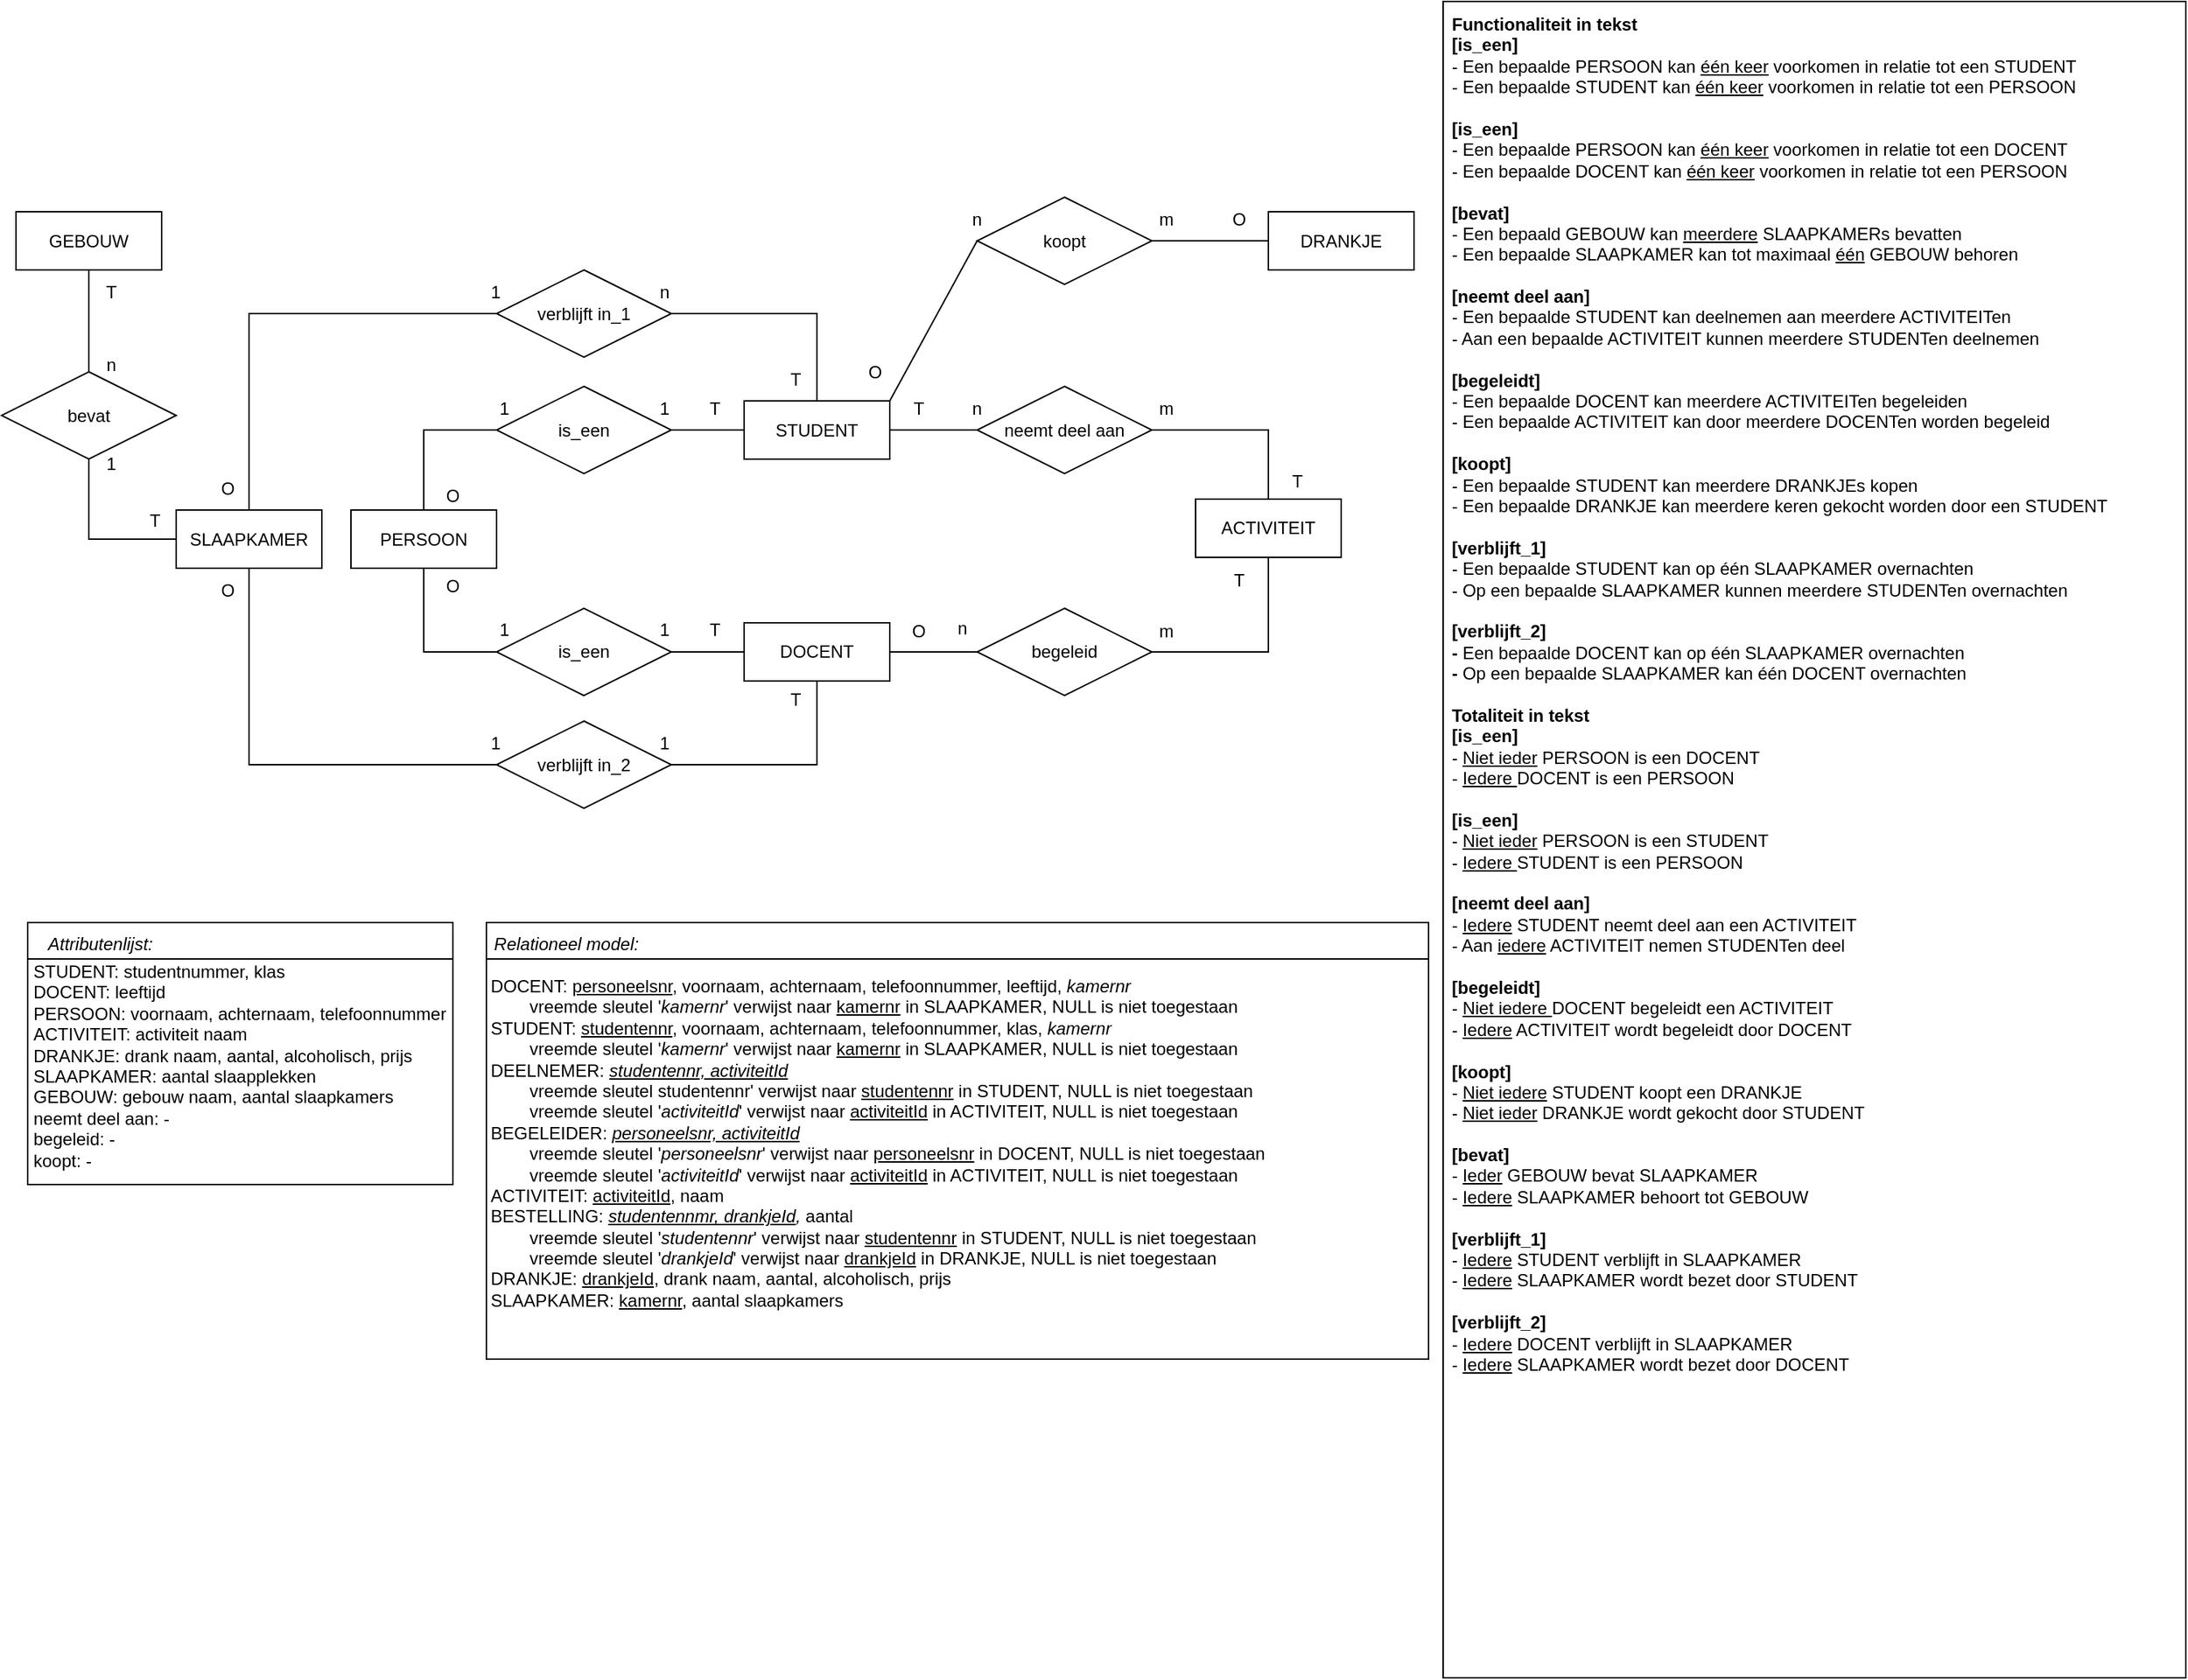 <mxfile version="26.0.16">
  <diagram name="Pagina-1" id="ewVl2hxJicjZgezmGX6A">
    <mxGraphModel grid="1" page="1" gridSize="10" guides="1" tooltips="1" connect="1" arrows="1" fold="1" pageScale="1" pageWidth="827" pageHeight="1169" math="0" shadow="0">
      <root>
        <mxCell id="0" />
        <mxCell id="1" parent="0" />
        <mxCell id="GCFgqoafhLiCYFZgaFGb-23" value="" style="rounded=0;whiteSpace=wrap;html=1;" vertex="1" parent="1">
          <mxGeometry x="1010" y="7" width="510" height="1152" as="geometry" />
        </mxCell>
        <mxCell id="4vdfQVHjJ7Xwn2imNQU4-137" style="edgeStyle=none;rounded=0;orthogonalLoop=1;jettySize=auto;html=1;exitX=1;exitY=0.5;exitDx=0;exitDy=0;entryX=0;entryY=0.5;entryDx=0;entryDy=0;endArrow=none;startFill=0;" edge="1" parent="1" source="4vdfQVHjJ7Xwn2imNQU4-15" target="4vdfQVHjJ7Xwn2imNQU4-82">
          <mxGeometry relative="1" as="geometry">
            <Array as="points" />
          </mxGeometry>
        </mxCell>
        <mxCell id="fC8UKRp6xMNx0TTKOQUe-1" style="edgeStyle=none;rounded=0;orthogonalLoop=1;jettySize=auto;html=1;exitX=1;exitY=0;exitDx=0;exitDy=0;entryX=0;entryY=0.5;entryDx=0;entryDy=0;endArrow=none;startFill=0;" edge="1" parent="1" source="4vdfQVHjJ7Xwn2imNQU4-15" target="4vdfQVHjJ7Xwn2imNQU4-162">
          <mxGeometry relative="1" as="geometry" />
        </mxCell>
        <mxCell id="4vdfQVHjJ7Xwn2imNQU4-15" value="STUDENT" style="whiteSpace=wrap;html=1;align=center;" vertex="1" parent="1">
          <mxGeometry x="530" y="281.5" width="100" height="40" as="geometry" />
        </mxCell>
        <mxCell id="4vdfQVHjJ7Xwn2imNQU4-136" style="edgeStyle=none;rounded=0;orthogonalLoop=1;jettySize=auto;html=1;exitX=1;exitY=0.5;exitDx=0;exitDy=0;endArrow=none;startFill=0;" edge="1" parent="1" source="4vdfQVHjJ7Xwn2imNQU4-16" target="4vdfQVHjJ7Xwn2imNQU4-81">
          <mxGeometry relative="1" as="geometry" />
        </mxCell>
        <mxCell id="4vdfQVHjJ7Xwn2imNQU4-16" value="DOCENT" style="whiteSpace=wrap;html=1;align=center;" vertex="1" parent="1">
          <mxGeometry x="530" y="434" width="100" height="40" as="geometry" />
        </mxCell>
        <mxCell id="4vdfQVHjJ7Xwn2imNQU4-142" style="edgeStyle=orthogonalEdgeStyle;rounded=0;orthogonalLoop=1;jettySize=auto;html=1;exitX=0.5;exitY=0;exitDx=0;exitDy=0;entryX=0;entryY=0.5;entryDx=0;entryDy=0;endArrow=none;startFill=0;" edge="1" parent="1" source="4vdfQVHjJ7Xwn2imNQU4-17" target="4vdfQVHjJ7Xwn2imNQU4-87">
          <mxGeometry relative="1" as="geometry" />
        </mxCell>
        <mxCell id="4vdfQVHjJ7Xwn2imNQU4-143" style="edgeStyle=orthogonalEdgeStyle;rounded=0;orthogonalLoop=1;jettySize=auto;html=1;exitX=0.5;exitY=1;exitDx=0;exitDy=0;entryX=1;entryY=0.5;entryDx=0;entryDy=0;endArrow=none;startFill=0;" edge="1" parent="1" source="4vdfQVHjJ7Xwn2imNQU4-17" target="4vdfQVHjJ7Xwn2imNQU4-88">
          <mxGeometry relative="1" as="geometry" />
        </mxCell>
        <mxCell id="4vdfQVHjJ7Xwn2imNQU4-17" value="PERSOON" style="whiteSpace=wrap;html=1;align=center;" vertex="1" parent="1">
          <mxGeometry x="260" y="356.5" width="100" height="40" as="geometry" />
        </mxCell>
        <mxCell id="4vdfQVHjJ7Xwn2imNQU4-32" value="" style="rounded=0;whiteSpace=wrap;html=1;" vertex="1" parent="1">
          <mxGeometry x="38" y="640" width="292" height="180" as="geometry" />
        </mxCell>
        <mxCell id="4vdfQVHjJ7Xwn2imNQU4-33" value="&lt;i&gt;Attributenlijst:&lt;/i&gt;" style="text;html=1;align=center;verticalAlign=middle;whiteSpace=wrap;rounded=0;" vertex="1" parent="1">
          <mxGeometry x="38" y="640" width="100" height="30" as="geometry" />
        </mxCell>
        <mxCell id="4vdfQVHjJ7Xwn2imNQU4-34" value="" style="line;strokeWidth=1;rotatable=0;dashed=0;labelPosition=right;align=left;verticalAlign=middle;spacingTop=0;spacingLeft=6;points=[];portConstraint=eastwest;" vertex="1" parent="1">
          <mxGeometry x="38" y="660" width="292" height="10" as="geometry" />
        </mxCell>
        <mxCell id="4vdfQVHjJ7Xwn2imNQU4-35" value="&lt;div&gt;STUDENT: studentnummer, klas&lt;/div&gt;&lt;div&gt;DOCENT: leeftijd&lt;/div&gt;&lt;div&gt;PERSOON: voornaam, achternaam, telefoonnummer&lt;/div&gt;&lt;div&gt;ACTIVITEIT: activiteit naam&lt;/div&gt;&lt;div&gt;DRANKJE: drank naam, aantal, alcoholisch, prijs&lt;/div&gt;&lt;div&gt;SLAAPKAMER: aantal slaapplekken&lt;/div&gt;&lt;div&gt;GEBOUW: gebouw naam, aantal slaapkamers&lt;/div&gt;&lt;div&gt;neemt deel aan: -&lt;br&gt;begeleid: -&lt;/div&gt;&lt;div&gt;koopt: -&lt;/div&gt;&lt;div&gt;&lt;br&gt;&lt;/div&gt;" style="text;html=1;align=left;verticalAlign=top;whiteSpace=wrap;rounded=0;fillColor=none;" vertex="1" parent="1">
          <mxGeometry x="40" y="660" width="290" height="170" as="geometry" />
        </mxCell>
        <mxCell id="4vdfQVHjJ7Xwn2imNQU4-36" value="ACTIVITEIT" style="whiteSpace=wrap;html=1;align=center;" vertex="1" parent="1">
          <mxGeometry x="840" y="349" width="100" height="40" as="geometry" />
        </mxCell>
        <mxCell id="4vdfQVHjJ7Xwn2imNQU4-79" value="GEBOUW" style="whiteSpace=wrap;html=1;align=center;" vertex="1" parent="1">
          <mxGeometry x="30" y="151.5" width="100" height="40" as="geometry" />
        </mxCell>
        <mxCell id="4vdfQVHjJ7Xwn2imNQU4-139" style="edgeStyle=orthogonalEdgeStyle;rounded=0;orthogonalLoop=1;jettySize=auto;html=1;exitX=1;exitY=0.5;exitDx=0;exitDy=0;entryX=0.5;entryY=1;entryDx=0;entryDy=0;endArrow=none;startFill=0;" edge="1" parent="1" source="4vdfQVHjJ7Xwn2imNQU4-81" target="4vdfQVHjJ7Xwn2imNQU4-36">
          <mxGeometry relative="1" as="geometry" />
        </mxCell>
        <mxCell id="4vdfQVHjJ7Xwn2imNQU4-81" value="begeleid" style="shape=rhombus;perimeter=rhombusPerimeter;whiteSpace=wrap;html=1;align=center;" vertex="1" parent="1">
          <mxGeometry x="690" y="424" width="120" height="60" as="geometry" />
        </mxCell>
        <mxCell id="4vdfQVHjJ7Xwn2imNQU4-138" style="edgeStyle=orthogonalEdgeStyle;rounded=0;orthogonalLoop=1;jettySize=auto;html=1;exitX=1;exitY=0.5;exitDx=0;exitDy=0;entryX=0.5;entryY=0;entryDx=0;entryDy=0;endArrow=none;startFill=0;" edge="1" parent="1" source="4vdfQVHjJ7Xwn2imNQU4-82" target="4vdfQVHjJ7Xwn2imNQU4-36">
          <mxGeometry relative="1" as="geometry" />
        </mxCell>
        <mxCell id="4vdfQVHjJ7Xwn2imNQU4-82" value="neemt deel aan" style="shape=rhombus;perimeter=rhombusPerimeter;whiteSpace=wrap;html=1;align=center;" vertex="1" parent="1">
          <mxGeometry x="690" y="271.5" width="120" height="60" as="geometry" />
        </mxCell>
        <mxCell id="4vdfQVHjJ7Xwn2imNQU4-140" style="edgeStyle=none;rounded=0;orthogonalLoop=1;jettySize=auto;html=1;exitX=1;exitY=0.5;exitDx=0;exitDy=0;entryX=0;entryY=0.5;entryDx=0;entryDy=0;endArrow=none;startFill=0;" edge="1" parent="1" source="4vdfQVHjJ7Xwn2imNQU4-87" target="4vdfQVHjJ7Xwn2imNQU4-15">
          <mxGeometry relative="1" as="geometry" />
        </mxCell>
        <mxCell id="4vdfQVHjJ7Xwn2imNQU4-87" value="is_een" style="shape=rhombus;perimeter=rhombusPerimeter;whiteSpace=wrap;html=1;align=center;" vertex="1" parent="1">
          <mxGeometry x="360" y="271.5" width="120" height="60" as="geometry" />
        </mxCell>
        <mxCell id="4vdfQVHjJ7Xwn2imNQU4-141" style="edgeStyle=none;rounded=0;orthogonalLoop=1;jettySize=auto;html=1;exitX=0;exitY=0.5;exitDx=0;exitDy=0;entryX=0;entryY=0.5;entryDx=0;entryDy=0;endArrow=none;startFill=0;" edge="1" parent="1" source="4vdfQVHjJ7Xwn2imNQU4-88" target="4vdfQVHjJ7Xwn2imNQU4-16">
          <mxGeometry relative="1" as="geometry" />
        </mxCell>
        <mxCell id="4vdfQVHjJ7Xwn2imNQU4-88" value="is_een" style="shape=rhombus;perimeter=rhombusPerimeter;whiteSpace=wrap;html=1;align=center;direction=west;" vertex="1" parent="1">
          <mxGeometry x="360" y="424" width="120" height="60" as="geometry" />
        </mxCell>
        <mxCell id="GCFgqoafhLiCYFZgaFGb-20" style="edgeStyle=orthogonalEdgeStyle;rounded=0;orthogonalLoop=1;jettySize=auto;html=1;exitX=0;exitY=0.5;exitDx=0;exitDy=0;entryX=0.5;entryY=1;entryDx=0;entryDy=0;endArrow=none;startFill=0;" edge="1" parent="1" source="4vdfQVHjJ7Xwn2imNQU4-144" target="GCFgqoafhLiCYFZgaFGb-19">
          <mxGeometry relative="1" as="geometry" />
        </mxCell>
        <mxCell id="4vdfQVHjJ7Xwn2imNQU4-144" value="SLAAPKAMER" style="whiteSpace=wrap;html=1;align=center;" vertex="1" parent="1">
          <mxGeometry x="140" y="356.5" width="100" height="40" as="geometry" />
        </mxCell>
        <mxCell id="4vdfQVHjJ7Xwn2imNQU4-156" value="DRANKJE" style="whiteSpace=wrap;html=1;align=center;" vertex="1" parent="1">
          <mxGeometry x="890" y="151.5" width="100" height="40" as="geometry" />
        </mxCell>
        <mxCell id="fC8UKRp6xMNx0TTKOQUe-2" style="edgeStyle=none;rounded=0;orthogonalLoop=1;jettySize=auto;html=1;exitX=1;exitY=0.5;exitDx=0;exitDy=0;entryX=0;entryY=0.5;entryDx=0;entryDy=0;endArrow=none;startFill=0;" edge="1" parent="1" source="4vdfQVHjJ7Xwn2imNQU4-162" target="4vdfQVHjJ7Xwn2imNQU4-156">
          <mxGeometry relative="1" as="geometry" />
        </mxCell>
        <mxCell id="4vdfQVHjJ7Xwn2imNQU4-162" value="koopt" style="shape=rhombus;perimeter=rhombusPerimeter;whiteSpace=wrap;html=1;align=center;" vertex="1" parent="1">
          <mxGeometry x="690" y="141.5" width="120" height="60" as="geometry" />
        </mxCell>
        <mxCell id="4vdfQVHjJ7Xwn2imNQU4-168" value="" style="group" vertex="1" connectable="0" parent="1">
          <mxGeometry x="350" y="424" width="190" height="40.5" as="geometry" />
        </mxCell>
        <mxCell id="4vdfQVHjJ7Xwn2imNQU4-165" value="1" style="text;html=1;align=center;verticalAlign=middle;resizable=0;points=[];autosize=1;strokeColor=none;fillColor=none;" vertex="1" parent="4vdfQVHjJ7Xwn2imNQU4-168">
          <mxGeometry width="30" height="30" as="geometry" />
        </mxCell>
        <mxCell id="4vdfQVHjJ7Xwn2imNQU4-166" value="1" style="text;html=1;align=center;verticalAlign=middle;resizable=0;points=[];autosize=1;strokeColor=none;fillColor=none;" vertex="1" parent="4vdfQVHjJ7Xwn2imNQU4-168">
          <mxGeometry x="110" width="30" height="30" as="geometry" />
        </mxCell>
        <mxCell id="RW8uHgfNY6T9I6MyRl6d-4" value="T" style="text;html=1;align=center;verticalAlign=middle;whiteSpace=wrap;rounded=0;" vertex="1" parent="4vdfQVHjJ7Xwn2imNQU4-168">
          <mxGeometry x="130" width="60" height="30" as="geometry" />
        </mxCell>
        <mxCell id="4vdfQVHjJ7Xwn2imNQU4-169" value="" style="group" vertex="1" connectable="0" parent="1">
          <mxGeometry x="350" y="271.5" width="140" height="30" as="geometry" />
        </mxCell>
        <mxCell id="4vdfQVHjJ7Xwn2imNQU4-170" value="1" style="text;html=1;align=center;verticalAlign=middle;resizable=0;points=[];autosize=1;strokeColor=none;fillColor=none;" vertex="1" parent="4vdfQVHjJ7Xwn2imNQU4-169">
          <mxGeometry width="30" height="30" as="geometry" />
        </mxCell>
        <mxCell id="4vdfQVHjJ7Xwn2imNQU4-171" value="1" style="text;html=1;align=center;verticalAlign=middle;resizable=0;points=[];autosize=1;strokeColor=none;fillColor=none;" vertex="1" parent="4vdfQVHjJ7Xwn2imNQU4-169">
          <mxGeometry x="110" width="30" height="30" as="geometry" />
        </mxCell>
        <mxCell id="GCFgqoafhLiCYFZgaFGb-15" style="edgeStyle=orthogonalEdgeStyle;rounded=0;orthogonalLoop=1;jettySize=auto;html=1;exitX=1;exitY=0.5;exitDx=0;exitDy=0;entryX=0.5;entryY=0;entryDx=0;entryDy=0;endArrow=none;startFill=0;" edge="1" parent="1" source="GCFgqoafhLiCYFZgaFGb-1" target="4vdfQVHjJ7Xwn2imNQU4-15">
          <mxGeometry relative="1" as="geometry" />
        </mxCell>
        <mxCell id="GCFgqoafhLiCYFZgaFGb-18" style="edgeStyle=orthogonalEdgeStyle;rounded=0;orthogonalLoop=1;jettySize=auto;html=1;exitX=0;exitY=0.5;exitDx=0;exitDy=0;entryX=0.5;entryY=0;entryDx=0;entryDy=0;endArrow=none;startFill=0;" edge="1" parent="1" source="GCFgqoafhLiCYFZgaFGb-1" target="4vdfQVHjJ7Xwn2imNQU4-144">
          <mxGeometry relative="1" as="geometry" />
        </mxCell>
        <mxCell id="GCFgqoafhLiCYFZgaFGb-1" value="verblijft in_1" style="shape=rhombus;perimeter=rhombusPerimeter;whiteSpace=wrap;html=1;align=center;" vertex="1" parent="1">
          <mxGeometry x="360" y="191.5" width="120" height="60" as="geometry" />
        </mxCell>
        <mxCell id="GCFgqoafhLiCYFZgaFGb-16" style="edgeStyle=orthogonalEdgeStyle;rounded=0;orthogonalLoop=1;jettySize=auto;html=1;exitX=1;exitY=0.5;exitDx=0;exitDy=0;entryX=0.5;entryY=1;entryDx=0;entryDy=0;endArrow=none;startFill=0;" edge="1" parent="1" source="GCFgqoafhLiCYFZgaFGb-4" target="4vdfQVHjJ7Xwn2imNQU4-16">
          <mxGeometry relative="1" as="geometry" />
        </mxCell>
        <mxCell id="GCFgqoafhLiCYFZgaFGb-17" style="edgeStyle=orthogonalEdgeStyle;rounded=0;orthogonalLoop=1;jettySize=auto;html=1;exitX=0;exitY=0.5;exitDx=0;exitDy=0;entryX=0.5;entryY=1;entryDx=0;entryDy=0;endArrow=none;startFill=0;" edge="1" parent="1" source="GCFgqoafhLiCYFZgaFGb-4" target="4vdfQVHjJ7Xwn2imNQU4-144">
          <mxGeometry relative="1" as="geometry" />
        </mxCell>
        <mxCell id="GCFgqoafhLiCYFZgaFGb-4" value="verblijft in_2" style="shape=rhombus;perimeter=rhombusPerimeter;whiteSpace=wrap;html=1;align=center;" vertex="1" parent="1">
          <mxGeometry x="360" y="501.5" width="120" height="60" as="geometry" />
        </mxCell>
        <mxCell id="RW8uHgfNY6T9I6MyRl6d-1" value="O" style="text;html=1;align=center;verticalAlign=middle;whiteSpace=wrap;rounded=0;" vertex="1" parent="1">
          <mxGeometry x="300" y="331.5" width="60" height="30" as="geometry" />
        </mxCell>
        <mxCell id="RW8uHgfNY6T9I6MyRl6d-2" value="O" style="text;html=1;align=center;verticalAlign=middle;whiteSpace=wrap;rounded=0;" vertex="1" parent="1">
          <mxGeometry x="300" y="394" width="60" height="30" as="geometry" />
        </mxCell>
        <mxCell id="RW8uHgfNY6T9I6MyRl6d-3" value="T" style="text;html=1;align=center;verticalAlign=middle;whiteSpace=wrap;rounded=0;" vertex="1" parent="1">
          <mxGeometry x="480" y="271.5" width="60" height="30" as="geometry" />
        </mxCell>
        <mxCell id="RW8uHgfNY6T9I6MyRl6d-5" value="n" style="text;html=1;align=center;verticalAlign=middle;whiteSpace=wrap;rounded=0;" vertex="1" parent="1">
          <mxGeometry x="660" y="271.5" width="60" height="30" as="geometry" />
        </mxCell>
        <mxCell id="RW8uHgfNY6T9I6MyRl6d-6" value="m" style="text;html=1;align=center;verticalAlign=middle;whiteSpace=wrap;rounded=0;" vertex="1" parent="1">
          <mxGeometry x="790" y="271.5" width="60" height="30" as="geometry" />
        </mxCell>
        <mxCell id="RW8uHgfNY6T9I6MyRl6d-7" value="n" style="text;html=1;align=center;verticalAlign=middle;whiteSpace=wrap;rounded=0;" vertex="1" parent="1">
          <mxGeometry x="660" y="141.5" width="60" height="30" as="geometry" />
        </mxCell>
        <mxCell id="RW8uHgfNY6T9I6MyRl6d-8" value="m" style="text;html=1;align=center;verticalAlign=middle;whiteSpace=wrap;rounded=0;" vertex="1" parent="1">
          <mxGeometry x="790" y="141.5" width="60" height="30" as="geometry" />
        </mxCell>
        <mxCell id="RW8uHgfNY6T9I6MyRl6d-9" value="O" style="text;html=1;align=center;verticalAlign=middle;whiteSpace=wrap;rounded=0;" vertex="1" parent="1">
          <mxGeometry x="590" y="246.5" width="60" height="30" as="geometry" />
        </mxCell>
        <mxCell id="RW8uHgfNY6T9I6MyRl6d-10" value="O" style="text;html=1;align=center;verticalAlign=middle;whiteSpace=wrap;rounded=0;" vertex="1" parent="1">
          <mxGeometry x="840" y="141.5" width="60" height="30" as="geometry" />
        </mxCell>
        <mxCell id="RW8uHgfNY6T9I6MyRl6d-11" value="n" style="text;html=1;align=center;verticalAlign=middle;whiteSpace=wrap;rounded=0;" vertex="1" parent="1">
          <mxGeometry x="650" y="424.5" width="60" height="27" as="geometry" />
        </mxCell>
        <mxCell id="RW8uHgfNY6T9I6MyRl6d-12" value="m" style="text;html=1;align=center;verticalAlign=middle;whiteSpace=wrap;rounded=0;" vertex="1" parent="1">
          <mxGeometry x="790" y="424.5" width="60" height="30" as="geometry" />
        </mxCell>
        <mxCell id="RW8uHgfNY6T9I6MyRl6d-13" value="T" style="text;html=1;align=center;verticalAlign=middle;whiteSpace=wrap;rounded=0;" vertex="1" parent="1">
          <mxGeometry x="840" y="389.5" width="60" height="30" as="geometry" />
        </mxCell>
        <mxCell id="RW8uHgfNY6T9I6MyRl6d-14" value="O" style="text;html=1;align=center;verticalAlign=middle;whiteSpace=wrap;rounded=0;" vertex="1" parent="1">
          <mxGeometry x="620" y="424.5" width="60" height="30" as="geometry" />
        </mxCell>
        <mxCell id="RW8uHgfNY6T9I6MyRl6d-15" value="T" style="text;html=1;align=center;verticalAlign=middle;whiteSpace=wrap;rounded=0;" vertex="1" parent="1">
          <mxGeometry x="620" y="271.5" width="60" height="30" as="geometry" />
        </mxCell>
        <mxCell id="RW8uHgfNY6T9I6MyRl6d-16" value="T" style="text;html=1;align=center;verticalAlign=middle;whiteSpace=wrap;rounded=0;" vertex="1" parent="1">
          <mxGeometry x="880" y="321.5" width="60" height="30" as="geometry" />
        </mxCell>
        <mxCell id="GCFgqoafhLiCYFZgaFGb-21" style="edgeStyle=orthogonalEdgeStyle;rounded=0;orthogonalLoop=1;jettySize=auto;html=1;exitX=0.5;exitY=0;exitDx=0;exitDy=0;entryX=0.5;entryY=1;entryDx=0;entryDy=0;endArrow=none;startFill=0;" edge="1" parent="1" source="GCFgqoafhLiCYFZgaFGb-19" target="4vdfQVHjJ7Xwn2imNQU4-79">
          <mxGeometry relative="1" as="geometry" />
        </mxCell>
        <mxCell id="GCFgqoafhLiCYFZgaFGb-19" value="bevat" style="shape=rhombus;perimeter=rhombusPerimeter;whiteSpace=wrap;html=1;align=center;" vertex="1" parent="1">
          <mxGeometry x="20" y="261.5" width="120" height="60" as="geometry" />
        </mxCell>
        <mxCell id="4vdfQVHjJ7Xwn2imNQU4-172" value="&lt;div&gt;&lt;b&gt;Functionaliteit in tekst&lt;/b&gt;&lt;/div&gt;&lt;div&gt;&lt;b&gt;[is_een]&lt;/b&gt;&lt;/div&gt;&lt;div&gt;- Een bepaalde PERSOON kan &lt;u&gt;één keer&lt;/u&gt; voorkomen in relatie tot een STUDENT&lt;/div&gt;&lt;div&gt;- Een bepaalde STUDENT kan &lt;u&gt;één keer&lt;/u&gt; voorkomen in relatie tot een PERSOON&lt;/div&gt;&lt;div&gt;&lt;br&gt;&lt;/div&gt;&lt;div&gt;&lt;b&gt;[is_een]&lt;/b&gt;&lt;/div&gt;&lt;div&gt;&lt;div&gt;- Een bepaalde PERSOON kan &lt;u&gt;één keer&lt;/u&gt; voorkomen in relatie tot een DOCENT&lt;/div&gt;&lt;div&gt;- Een bepaalde DOCENT kan &lt;u&gt;één keer&lt;/u&gt; voorkomen in relatie tot een PERSOON&lt;/div&gt;&lt;div&gt;&lt;br&gt;&lt;/div&gt;&lt;div&gt;&lt;b&gt;[bevat]&lt;/b&gt;&lt;/div&gt;&lt;div&gt;- Een bepaald GEBOUW kan &lt;u&gt;meerdere&lt;/u&gt;&amp;nbsp;SLAAPKAMERs bevatten&lt;/div&gt;&lt;div&gt;- Een bepaalde SLAAPKAMER kan tot maximaal &lt;u&gt;één&lt;/u&gt;&amp;nbsp;GEBOUW behoren &lt;br&gt;&lt;/div&gt;&lt;div&gt;&lt;br&gt;&lt;/div&gt;&lt;div&gt;&lt;b&gt;[neemt deel aan]&lt;/b&gt;&lt;/div&gt;&lt;div&gt;- Een bepaalde STUDENT kan deelnemen aan meerdere ACTIVITEITen&lt;/div&gt;&lt;div&gt;- Aan een bepaalde ACTIVITEIT kunnen meerdere STUDENTen deelnemen&lt;/div&gt;&lt;div&gt;&lt;br&gt;&lt;/div&gt;&lt;div&gt;&lt;b&gt;[begeleidt]&lt;/b&gt;&lt;/div&gt;&lt;div&gt;&lt;div&gt;- Een bepaalde DOCENT kan meerdere ACTIVITEITen begeleiden&lt;/div&gt;&lt;div&gt;- Een bepaalde ACTIVITEIT kan door meerdere DOCENTen worden begeleid&lt;/div&gt;&lt;div&gt;&lt;br&gt;&lt;/div&gt;&lt;/div&gt;&lt;div&gt;&lt;b&gt;[koopt]&lt;/b&gt;&lt;/div&gt;&lt;div&gt;&lt;div&gt;&lt;div&gt;- Een bepaalde STUDENT kan meerdere DRANKJEs kopen&amp;nbsp;&lt;/div&gt;&lt;div&gt;- Een bepaalde DRANKJE kan meerdere keren gekocht worden door een STUDENT&lt;/div&gt;&lt;div&gt;&lt;br&gt;&lt;/div&gt;&lt;div&gt;&lt;b&gt;[verblijft_1]&lt;/b&gt;&lt;/div&gt;&lt;div&gt;- Een bepaalde STUDENT&amp;nbsp;kan op één SLAAPKAMER overnachten&lt;/div&gt;&lt;div&gt;- Op een bepaalde SLAAPKAMER kunnen meerdere STUDENTen overnachten&lt;/div&gt;&lt;div&gt;&lt;br&gt;&lt;/div&gt;&lt;div&gt;&lt;b&gt;[verblijft_2]&lt;/b&gt;&lt;/div&gt;&lt;div&gt;&lt;b&gt;- &lt;/b&gt;Een bepaalde DOCENT kan op één SLAAPKAMER overnachten&lt;/div&gt;&lt;div&gt;&lt;b&gt;- &lt;/b&gt;Op een bepaalde SLAAPKAMER kan één DOCENT overnachten&lt;/div&gt;&lt;/div&gt;&lt;/div&gt;&lt;div&gt;&lt;br&gt;&lt;/div&gt;&lt;div&gt;&lt;b&gt;Totaliteit in tekst&lt;/b&gt;&lt;/div&gt;&lt;div&gt;&lt;b&gt;[is_een]&lt;/b&gt;&lt;/div&gt;&lt;div&gt;- &lt;u&gt;Niet ieder&lt;/u&gt; PERSOON is een DOCENT&lt;/div&gt;&lt;div&gt;- &lt;u&gt;Iedere &lt;/u&gt;DOCENT is een PERSOON&lt;/div&gt;&lt;div&gt;&lt;br&gt;&lt;/div&gt;&lt;div&gt;&lt;b&gt;[is_een]&lt;/b&gt;&lt;/div&gt;&lt;div&gt;- &lt;u&gt;Niet ieder&lt;/u&gt; PERSOON is een STUDENT&lt;/div&gt;&lt;div&gt;- &lt;u&gt;Iedere &lt;/u&gt;STUDENT is een PERSOON&lt;/div&gt;&lt;div&gt;&lt;b&gt;&lt;br&gt;&lt;/b&gt;&lt;/div&gt;&lt;div&gt;&lt;b&gt;[neemt deel aan]&lt;/b&gt;&lt;/div&gt;&lt;div&gt;- &lt;u&gt;Iedere&lt;/u&gt; STUDENT neemt deel aan een ACTIVITEIT&lt;/div&gt;&lt;div&gt;- Aan &lt;u&gt;iedere&lt;/u&gt; ACTIVITEIT nemen STUDENTen deel&lt;/div&gt;&lt;div&gt;&lt;b&gt;&lt;br&gt;&lt;/b&gt;&lt;/div&gt;&lt;div&gt;&lt;b&gt;[begeleidt]&lt;/b&gt;&lt;/div&gt;&lt;div&gt;- &lt;u&gt;Niet iedere &lt;/u&gt;DOCENT begeleidt een ACTIVITEIT&lt;/div&gt;&lt;div&gt;- &lt;u&gt;Iedere&lt;/u&gt; ACTIVITEIT wordt begeleidt door DOCENT&lt;/div&gt;&lt;div&gt;&lt;b&gt;&lt;br&gt;&lt;/b&gt;&lt;/div&gt;&lt;div&gt;&lt;b&gt;[koopt]&lt;/b&gt;&lt;/div&gt;&lt;div&gt;- &lt;u&gt;Niet iedere&lt;/u&gt; STUDENT koopt een DRANKJE&lt;/div&gt;&lt;div&gt;- &lt;u&gt;Niet ieder&lt;/u&gt; DRANKJE wordt gekocht door STUDENT&lt;/div&gt;&lt;div&gt;&lt;b&gt;&lt;br&gt;&lt;/b&gt;&lt;/div&gt;&lt;div&gt;&lt;b&gt;[bevat]&lt;/b&gt;&lt;/div&gt;&lt;div&gt;- &lt;u&gt;Ieder&lt;/u&gt; GEBOUW bevat SLAAPKAMER&lt;/div&gt;&lt;div&gt;- &lt;u&gt;Iedere&lt;/u&gt; SLAAPKAMER behoort tot GEBOUW&lt;/div&gt;&lt;div&gt;&lt;b&gt;&lt;br&gt;&lt;/b&gt;&lt;/div&gt;&lt;div&gt;&lt;b&gt;[verblijft_1]&lt;/b&gt;&lt;/div&gt;&lt;div&gt;- &lt;u&gt;Iedere&lt;/u&gt; STUDENT verblijft in SLAAPKAMER&lt;/div&gt;&lt;div&gt;- &lt;u&gt;Iedere&lt;/u&gt; SLAAPKAMER wordt bezet door STUDENT&lt;/div&gt;&lt;div&gt;&lt;b&gt;&lt;br&gt;&lt;/b&gt;&lt;/div&gt;&lt;div&gt;&lt;b&gt;[verblijft_2]&lt;/b&gt;&lt;/div&gt;&lt;div&gt;- &lt;u&gt;Iedere&lt;/u&gt; DOCENT verblijft in SLAAPKAMER&lt;/div&gt;&lt;div&gt;- &lt;u&gt;Iedere&lt;/u&gt; SLAAPKAMER wordt bezet door DOCENT&lt;/div&gt;&lt;div&gt;&lt;b&gt;&lt;br&gt;&lt;/b&gt;&lt;/div&gt;&lt;div&gt;&lt;br&gt;&lt;/div&gt;&lt;div&gt;&lt;br&gt;&lt;/div&gt;&lt;br&gt;&lt;/div&gt;" style="text;html=1;align=left;verticalAlign=top;whiteSpace=wrap;rounded=0;" vertex="1" parent="1">
          <mxGeometry x="1014" y="9" width="500" height="1150" as="geometry" />
        </mxCell>
        <mxCell id="GCFgqoafhLiCYFZgaFGb-25" value="1" style="text;html=1;align=center;verticalAlign=middle;resizable=0;points=[];autosize=1;strokeColor=none;fillColor=none;" vertex="1" parent="1">
          <mxGeometry x="80" y="310" width="30" height="30" as="geometry" />
        </mxCell>
        <mxCell id="GCFgqoafhLiCYFZgaFGb-26" value="n" style="text;html=1;align=center;verticalAlign=middle;resizable=0;points=[];autosize=1;strokeColor=none;fillColor=none;" vertex="1" parent="1">
          <mxGeometry x="80" y="241.5" width="30" height="30" as="geometry" />
        </mxCell>
        <mxCell id="GCFgqoafhLiCYFZgaFGb-27" value="T" style="text;html=1;align=center;verticalAlign=middle;resizable=0;points=[];autosize=1;strokeColor=none;fillColor=none;" vertex="1" parent="1">
          <mxGeometry x="80" y="191.5" width="30" height="30" as="geometry" />
        </mxCell>
        <mxCell id="GCFgqoafhLiCYFZgaFGb-28" value="T" style="text;html=1;align=center;verticalAlign=middle;resizable=0;points=[];autosize=1;strokeColor=none;fillColor=none;" vertex="1" parent="1">
          <mxGeometry x="110" y="349" width="30" height="30" as="geometry" />
        </mxCell>
        <mxCell id="GCFgqoafhLiCYFZgaFGb-29" value="O" style="text;html=1;align=center;verticalAlign=middle;resizable=0;points=[];autosize=1;strokeColor=none;fillColor=none;" vertex="1" parent="1">
          <mxGeometry x="160" y="326.5" width="30" height="30" as="geometry" />
        </mxCell>
        <mxCell id="GCFgqoafhLiCYFZgaFGb-30" value="T" style="text;html=1;align=center;verticalAlign=middle;resizable=0;points=[];autosize=1;strokeColor=none;fillColor=none;" vertex="1" parent="1">
          <mxGeometry x="550" y="251.5" width="30" height="30" as="geometry" />
        </mxCell>
        <mxCell id="GCFgqoafhLiCYFZgaFGb-31" value="n" style="text;html=1;align=center;verticalAlign=middle;resizable=0;points=[];autosize=1;strokeColor=none;fillColor=none;" vertex="1" parent="1">
          <mxGeometry x="460" y="191.5" width="30" height="30" as="geometry" />
        </mxCell>
        <mxCell id="GCFgqoafhLiCYFZgaFGb-32" value="1" style="text;html=1;align=center;verticalAlign=middle;resizable=0;points=[];autosize=1;strokeColor=none;fillColor=none;" vertex="1" parent="1">
          <mxGeometry x="344" y="191.5" width="30" height="30" as="geometry" />
        </mxCell>
        <mxCell id="GCFgqoafhLiCYFZgaFGb-33" value="1" style="text;html=1;align=center;verticalAlign=middle;resizable=0;points=[];autosize=1;strokeColor=none;fillColor=none;" vertex="1" parent="1">
          <mxGeometry x="344" y="501.5" width="30" height="30" as="geometry" />
        </mxCell>
        <mxCell id="GCFgqoafhLiCYFZgaFGb-35" value="1" style="text;html=1;align=center;verticalAlign=middle;resizable=0;points=[];autosize=1;strokeColor=none;fillColor=none;" vertex="1" parent="1">
          <mxGeometry x="460" y="501.5" width="30" height="30" as="geometry" />
        </mxCell>
        <mxCell id="GCFgqoafhLiCYFZgaFGb-36" value="T" style="text;html=1;align=center;verticalAlign=middle;resizable=0;points=[];autosize=1;strokeColor=none;fillColor=none;" vertex="1" parent="1">
          <mxGeometry x="550" y="471.5" width="30" height="30" as="geometry" />
        </mxCell>
        <mxCell id="GCFgqoafhLiCYFZgaFGb-37" value="O" style="text;html=1;align=center;verticalAlign=middle;resizable=0;points=[];autosize=1;strokeColor=none;fillColor=none;" vertex="1" parent="1">
          <mxGeometry x="160" y="396.5" width="30" height="30" as="geometry" />
        </mxCell>
        <mxCell id="vt9hF_TpubDxG4bVRhw6-1" value="" style="rounded=0;whiteSpace=wrap;html=1;" vertex="1" parent="1">
          <mxGeometry x="353" y="640" width="647" height="300" as="geometry" />
        </mxCell>
        <mxCell id="vt9hF_TpubDxG4bVRhw6-2" value="" style="line;strokeWidth=1;rotatable=0;dashed=0;labelPosition=right;align=left;verticalAlign=middle;spacingTop=0;spacingLeft=6;points=[];portConstraint=eastwest;" vertex="1" parent="1">
          <mxGeometry x="353" y="660" width="647" height="10" as="geometry" />
        </mxCell>
        <mxCell id="vt9hF_TpubDxG4bVRhw6-3" value="&lt;i&gt;Relationeel model:&lt;/i&gt;" style="text;html=1;align=center;verticalAlign=middle;whiteSpace=wrap;rounded=0;" vertex="1" parent="1">
          <mxGeometry x="353" y="640" width="110" height="30" as="geometry" />
        </mxCell>
        <mxCell id="0mjBpA8NZQtRw8Zd1_uy-2" value="&lt;div&gt;&lt;span style=&quot;background-color: transparent; color: light-dark(rgb(0, 0, 0), rgb(255, 255, 255));&quot;&gt;DOCENT: &lt;u&gt;personeelsnr&lt;/u&gt;, voornaam, achternaam, telefoonnummer, leeftijd, &lt;i&gt;kamernr&lt;/i&gt;&lt;/span&gt;&lt;/div&gt;&lt;div&gt;&lt;span style=&quot;background-color: transparent; color: light-dark(rgb(0, 0, 0), rgb(255, 255, 255));&quot;&gt;&lt;i&gt;&lt;span style=&quot;white-space: pre;&quot;&gt;&#x9;&lt;/span&gt;&lt;/i&gt;vreemde sleutel &#39;&lt;i&gt;kamernr&lt;/i&gt;&#39; verwijst naar &lt;u&gt;kamernr&lt;/u&gt; in SLAAPKAMER, NULL is niet toegestaan&lt;/span&gt;&lt;/div&gt;&lt;div&gt;STUDENT: &lt;u&gt;studentennr&lt;/u&gt;, &lt;span style=&quot;background-color: transparent; color: light-dark(rgb(0, 0, 0), rgb(255, 255, 255));&quot;&gt;voornaam, achternaam, telefoonnummer, klas, &lt;i&gt;kamernr&lt;/i&gt;&lt;/span&gt;&lt;/div&gt;&lt;div&gt;&lt;span style=&quot;background-color: transparent; color: light-dark(rgb(0, 0, 0), rgb(255, 255, 255));&quot;&gt;&lt;i&gt;&lt;span style=&quot;white-space: pre;&quot;&gt;&#x9;&lt;/span&gt;&lt;/i&gt;&lt;/span&gt;&lt;span style=&quot;background-color: transparent; color: light-dark(rgb(0, 0, 0), rgb(255, 255, 255));&quot;&gt;vreemde sleutel &#39;&lt;i&gt;kamernr&lt;/i&gt;&#39; verwijst naar &lt;u&gt;kamernr&lt;/u&gt; in SLAAPKAMER, NULL is niet toegestaan&lt;/span&gt;&lt;/div&gt;&lt;div&gt;DEELNEMER: &lt;u&gt;&lt;i&gt;studentennr, activiteitId&lt;/i&gt;&lt;/u&gt;&lt;/div&gt;&lt;div&gt;&lt;span style=&quot;background-color: transparent; color: light-dark(rgb(0, 0, 0), rgb(255, 255, 255));&quot;&gt;&lt;span style=&quot;white-space: pre;&quot;&gt;&#x9;&lt;/span&gt;vreemde sleutel studentennr&#39; verwijst naar &lt;u&gt;studentennr&lt;/u&gt; in STUDENT, NULL is niet toegestaan&lt;/span&gt;&lt;/div&gt;&lt;div&gt;&lt;span style=&quot;background-color: transparent; color: light-dark(rgb(0, 0, 0), rgb(255, 255, 255));&quot;&gt;&lt;span style=&quot;white-space: pre;&quot;&gt;&#x9;&lt;/span&gt;vreemde sleutel &#39;&lt;i&gt;activiteitId&lt;/i&gt;&#39; verwijst naar &lt;u&gt;activiteitId&lt;/u&gt; in ACTIVITEIT, NULL is niet toegestaan&lt;/span&gt;&lt;/div&gt;&lt;div&gt;BEGELEIDER: &lt;i&gt;&lt;u&gt;personeelsnr, activiteitId &lt;br&gt;&lt;/u&gt;&lt;/i&gt;&lt;/div&gt;&lt;div&gt;&lt;span style=&quot;white-space: pre;&quot;&gt;&#x9;&lt;/span&gt;&lt;span style=&quot;background-color: transparent; color: light-dark(rgb(0, 0, 0), rgb(255, 255, 255));&quot;&gt;vreemde sleutel &#39;&lt;i&gt;personeelsnr&lt;/i&gt;&#39; verwijst naar &lt;u&gt;personeelsnr&lt;/u&gt; in DOCENT, NULL is niet toegestaan&lt;/span&gt;&lt;div&gt;&lt;span style=&quot;background-color: transparent; color: light-dark(rgb(0, 0, 0), rgb(255, 255, 255));&quot;&gt;&lt;span style=&quot;white-space: pre;&quot;&gt;&#x9;&lt;/span&gt;vreemde sleutel &#39;&lt;i&gt;activiteitId&lt;/i&gt;&#39; verwijst naar &lt;u&gt;activiteitId&lt;/u&gt; in ACTIVITEIT, NULL is niet toegestaan&lt;/span&gt;&lt;/div&gt;&lt;/div&gt;&lt;div&gt;ACTIVITEIT: &lt;u&gt;activiteitId&lt;/u&gt;, naam&lt;/div&gt;&lt;div&gt;BESTELLING: &lt;u&gt;&lt;i&gt;studentennmr&lt;/i&gt;&lt;/u&gt;&lt;i style=&quot;&quot;&gt;&lt;u&gt;, drankjeId&lt;/u&gt;, &lt;/i&gt;&lt;span style=&quot;&quot;&gt;aantal&lt;/span&gt;&lt;i&gt;&lt;br&gt;&lt;/i&gt;&lt;/div&gt;&lt;div&gt;&lt;i&gt;&lt;span style=&quot;white-space: pre;&quot;&gt;&#x9;&lt;/span&gt;&lt;/i&gt;&lt;span style=&quot;background-color: transparent; color: light-dark(rgb(0, 0, 0), rgb(255, 255, 255));&quot;&gt;vreemde sleutel &#39;&lt;i&gt;studentennr&lt;/i&gt;&#39; verwijst naar &lt;u&gt;studentennr&lt;/u&gt; in STUDENT, NULL is niet toegestaan&lt;/span&gt;&lt;div&gt;&lt;span style=&quot;background-color: transparent; color: light-dark(rgb(0, 0, 0), rgb(255, 255, 255));&quot;&gt;&lt;span style=&quot;white-space: pre;&quot;&gt;&#x9;&lt;/span&gt;vreemde sleutel &#39;&lt;i&gt;drankjeId&lt;/i&gt;&#39; verwijst naar &lt;u&gt;drankjeId&lt;/u&gt; in DRANKJE, NULL is niet toegestaan&lt;/span&gt;&lt;/div&gt;&lt;/div&gt;&lt;div&gt;DRANKJE: &lt;u&gt;drankjeId&lt;/u&gt;, drank naam, aantal, alcoholisch, prijs&amp;nbsp; &amp;nbsp;&lt;/div&gt;&lt;div&gt;SLAAPKAMER: &lt;u&gt;kamernr&lt;/u&gt;, aantal slaapkamers &lt;br&gt;&lt;/div&gt;&lt;div&gt;&lt;br&gt;&lt;/div&gt;" style="text;html=1;align=left;verticalAlign=top;whiteSpace=wrap;rounded=0;" vertex="1" parent="1">
          <mxGeometry x="354" y="670" width="646" height="270" as="geometry" />
        </mxCell>
      </root>
    </mxGraphModel>
  </diagram>
</mxfile>
